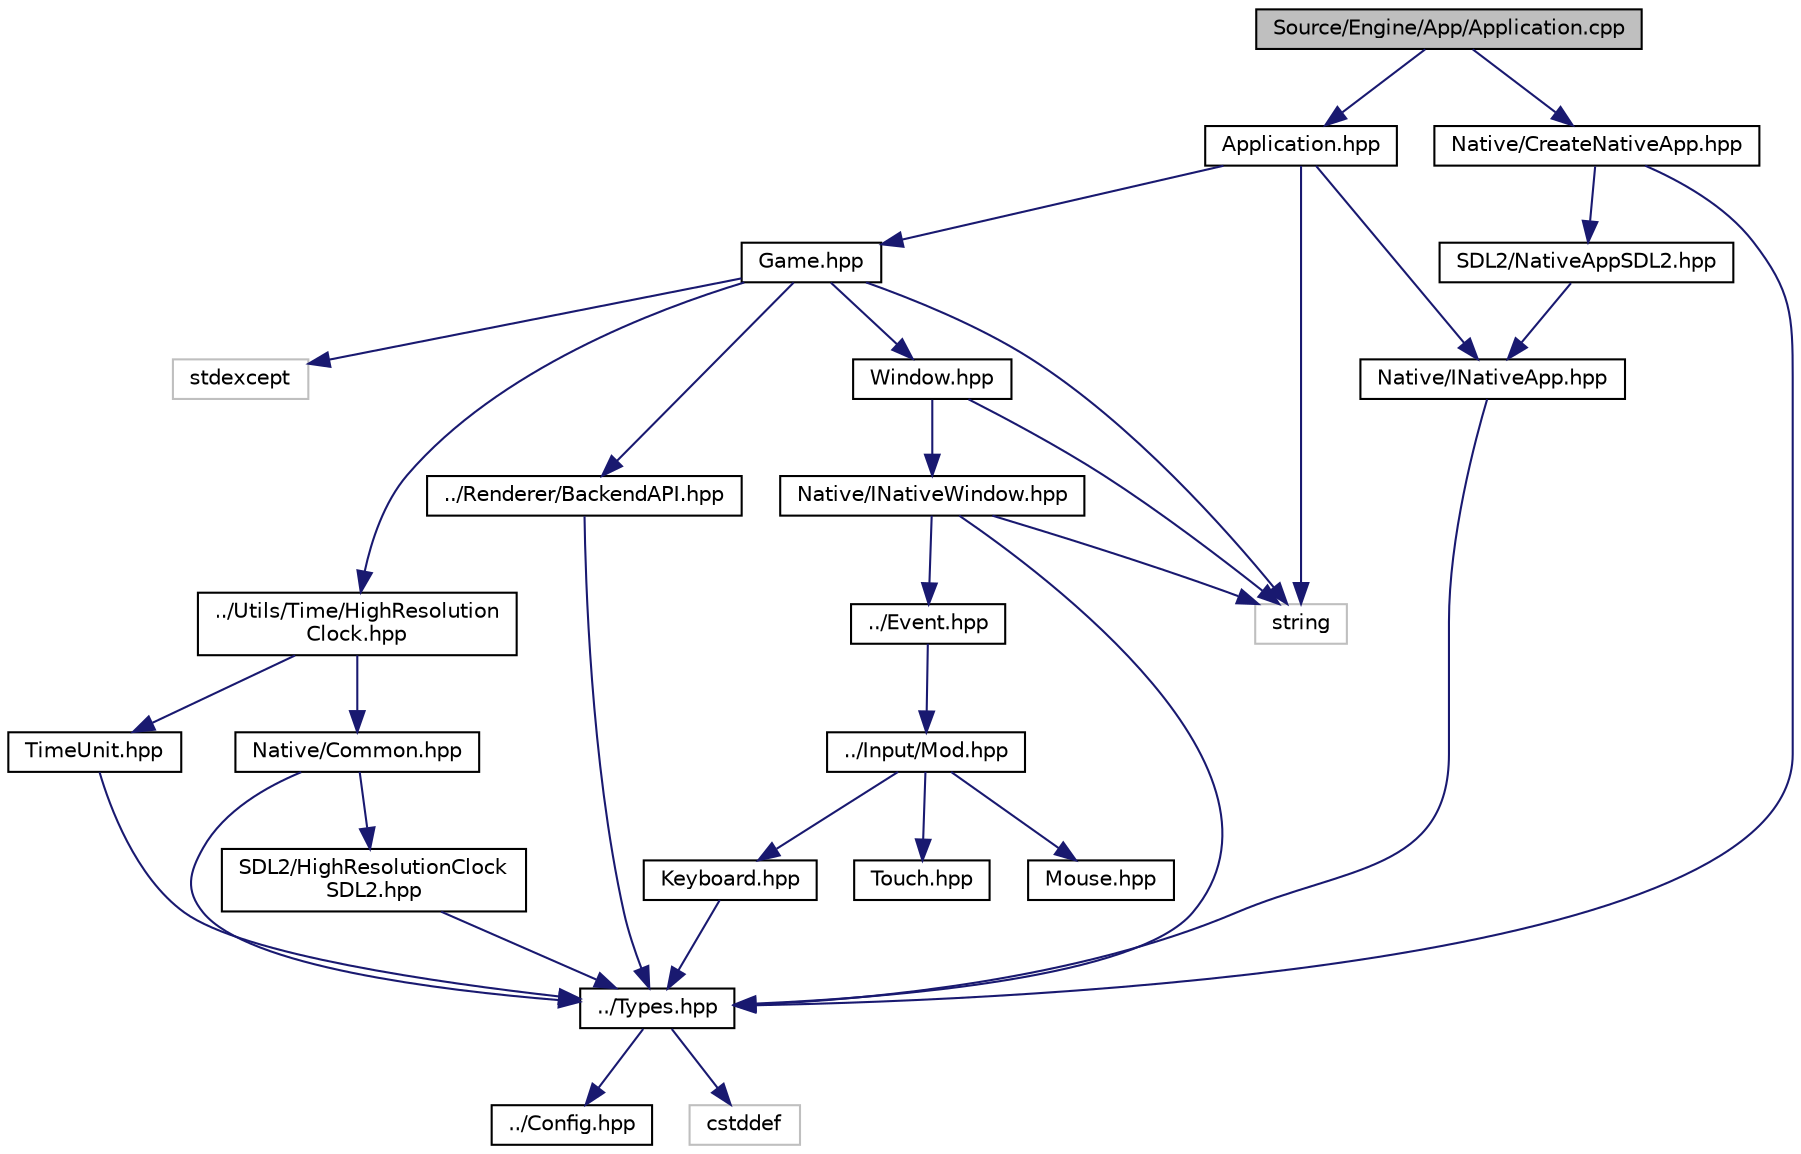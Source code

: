 digraph "Source/Engine/App/Application.cpp"
{
  edge [fontname="Helvetica",fontsize="10",labelfontname="Helvetica",labelfontsize="10"];
  node [fontname="Helvetica",fontsize="10",shape=record];
  Node0 [label="Source/Engine/App/Application.cpp",height=0.2,width=0.4,color="black", fillcolor="grey75", style="filled", fontcolor="black"];
  Node0 -> Node1 [color="midnightblue",fontsize="10",style="solid",fontname="Helvetica"];
  Node1 [label="Application.hpp",height=0.2,width=0.4,color="black", fillcolor="white", style="filled",URL="$Application_8hpp.html"];
  Node1 -> Node2 [color="midnightblue",fontsize="10",style="solid",fontname="Helvetica"];
  Node2 [label="Game.hpp",height=0.2,width=0.4,color="black", fillcolor="white", style="filled",URL="$Game_8hpp.html"];
  Node2 -> Node3 [color="midnightblue",fontsize="10",style="solid",fontname="Helvetica"];
  Node3 [label="string",height=0.2,width=0.4,color="grey75", fillcolor="white", style="filled"];
  Node2 -> Node4 [color="midnightblue",fontsize="10",style="solid",fontname="Helvetica"];
  Node4 [label="stdexcept",height=0.2,width=0.4,color="grey75", fillcolor="white", style="filled"];
  Node2 -> Node5 [color="midnightblue",fontsize="10",style="solid",fontname="Helvetica"];
  Node5 [label="../Renderer/BackendAPI.hpp",height=0.2,width=0.4,color="black", fillcolor="white", style="filled",URL="$BackendAPI_8hpp.html"];
  Node5 -> Node6 [color="midnightblue",fontsize="10",style="solid",fontname="Helvetica"];
  Node6 [label="../Types.hpp",height=0.2,width=0.4,color="black", fillcolor="white", style="filled",URL="$Types_8hpp.html"];
  Node6 -> Node7 [color="midnightblue",fontsize="10",style="solid",fontname="Helvetica"];
  Node7 [label="../Config.hpp",height=0.2,width=0.4,color="black", fillcolor="white", style="filled",URL="$Config_8hpp.html"];
  Node6 -> Node8 [color="midnightblue",fontsize="10",style="solid",fontname="Helvetica"];
  Node8 [label="cstddef",height=0.2,width=0.4,color="grey75", fillcolor="white", style="filled"];
  Node2 -> Node9 [color="midnightblue",fontsize="10",style="solid",fontname="Helvetica"];
  Node9 [label="../Utils/Time/HighResolution\lClock.hpp",height=0.2,width=0.4,color="black", fillcolor="white", style="filled",URL="$HighResolutionClock_8hpp.html"];
  Node9 -> Node10 [color="midnightblue",fontsize="10",style="solid",fontname="Helvetica"];
  Node10 [label="Native/Common.hpp",height=0.2,width=0.4,color="black", fillcolor="white", style="filled",URL="$Utils_2Time_2Native_2Common_8hpp.html"];
  Node10 -> Node6 [color="midnightblue",fontsize="10",style="solid",fontname="Helvetica"];
  Node10 -> Node11 [color="midnightblue",fontsize="10",style="solid",fontname="Helvetica"];
  Node11 [label="SDL2/HighResolutionClock\lSDL2.hpp",height=0.2,width=0.4,color="black", fillcolor="white", style="filled",URL="$HighResolutionClockSDL2_8hpp.html"];
  Node11 -> Node6 [color="midnightblue",fontsize="10",style="solid",fontname="Helvetica"];
  Node9 -> Node12 [color="midnightblue",fontsize="10",style="solid",fontname="Helvetica"];
  Node12 [label="TimeUnit.hpp",height=0.2,width=0.4,color="black", fillcolor="white", style="filled",URL="$TimeUnit_8hpp.html"];
  Node12 -> Node6 [color="midnightblue",fontsize="10",style="solid",fontname="Helvetica"];
  Node2 -> Node13 [color="midnightblue",fontsize="10",style="solid",fontname="Helvetica"];
  Node13 [label="Window.hpp",height=0.2,width=0.4,color="black", fillcolor="white", style="filled",URL="$Window_8hpp.html"];
  Node13 -> Node3 [color="midnightblue",fontsize="10",style="solid",fontname="Helvetica"];
  Node13 -> Node14 [color="midnightblue",fontsize="10",style="solid",fontname="Helvetica"];
  Node14 [label="Native/INativeWindow.hpp",height=0.2,width=0.4,color="black", fillcolor="white", style="filled",URL="$INativeWindow_8hpp.html"];
  Node14 -> Node6 [color="midnightblue",fontsize="10",style="solid",fontname="Helvetica"];
  Node14 -> Node15 [color="midnightblue",fontsize="10",style="solid",fontname="Helvetica"];
  Node15 [label="../Event.hpp",height=0.2,width=0.4,color="black", fillcolor="white", style="filled",URL="$Event_8hpp.html"];
  Node15 -> Node16 [color="midnightblue",fontsize="10",style="solid",fontname="Helvetica"];
  Node16 [label="../Input/Mod.hpp",height=0.2,width=0.4,color="black", fillcolor="white", style="filled",URL="$Input_2Mod_8hpp.html"];
  Node16 -> Node17 [color="midnightblue",fontsize="10",style="solid",fontname="Helvetica"];
  Node17 [label="Mouse.hpp",height=0.2,width=0.4,color="black", fillcolor="white", style="filled",URL="$Mouse_8hpp.html"];
  Node16 -> Node18 [color="midnightblue",fontsize="10",style="solid",fontname="Helvetica"];
  Node18 [label="Keyboard.hpp",height=0.2,width=0.4,color="black", fillcolor="white", style="filled",URL="$Keyboard_8hpp.html"];
  Node18 -> Node6 [color="midnightblue",fontsize="10",style="solid",fontname="Helvetica"];
  Node16 -> Node19 [color="midnightblue",fontsize="10",style="solid",fontname="Helvetica"];
  Node19 [label="Touch.hpp",height=0.2,width=0.4,color="black", fillcolor="white", style="filled",URL="$Touch_8hpp.html"];
  Node14 -> Node3 [color="midnightblue",fontsize="10",style="solid",fontname="Helvetica"];
  Node1 -> Node20 [color="midnightblue",fontsize="10",style="solid",fontname="Helvetica"];
  Node20 [label="Native/INativeApp.hpp",height=0.2,width=0.4,color="black", fillcolor="white", style="filled",URL="$INativeApp_8hpp.html"];
  Node20 -> Node6 [color="midnightblue",fontsize="10",style="solid",fontname="Helvetica"];
  Node1 -> Node3 [color="midnightblue",fontsize="10",style="solid",fontname="Helvetica"];
  Node0 -> Node21 [color="midnightblue",fontsize="10",style="solid",fontname="Helvetica"];
  Node21 [label="Native/CreateNativeApp.hpp",height=0.2,width=0.4,color="black", fillcolor="white", style="filled",URL="$CreateNativeApp_8hpp.html"];
  Node21 -> Node6 [color="midnightblue",fontsize="10",style="solid",fontname="Helvetica"];
  Node21 -> Node22 [color="midnightblue",fontsize="10",style="solid",fontname="Helvetica"];
  Node22 [label="SDL2/NativeAppSDL2.hpp",height=0.2,width=0.4,color="black", fillcolor="white", style="filled",URL="$NativeAppSDL2_8hpp.html"];
  Node22 -> Node20 [color="midnightblue",fontsize="10",style="solid",fontname="Helvetica"];
}
